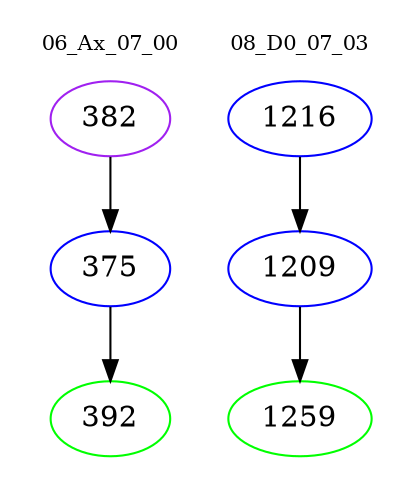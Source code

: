 digraph{
subgraph cluster_0 {
color = white
label = "06_Ax_07_00";
fontsize=10;
T0_382 [label="382", color="purple"]
T0_382 -> T0_375 [color="black"]
T0_375 [label="375", color="blue"]
T0_375 -> T0_392 [color="black"]
T0_392 [label="392", color="green"]
}
subgraph cluster_1 {
color = white
label = "08_D0_07_03";
fontsize=10;
T1_1216 [label="1216", color="blue"]
T1_1216 -> T1_1209 [color="black"]
T1_1209 [label="1209", color="blue"]
T1_1209 -> T1_1259 [color="black"]
T1_1259 [label="1259", color="green"]
}
}
